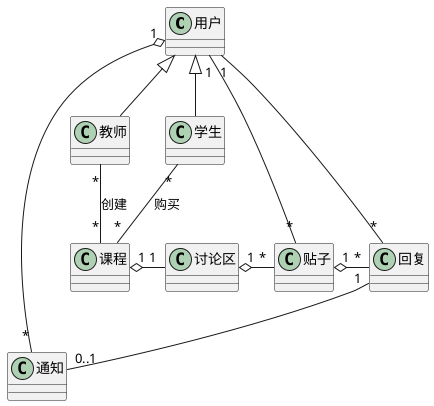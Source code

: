 @startuml

class "用户" as User
class "学生" as Student
class "教师" as Teacher
class "课程" as Class
class "讨论区" as PostArea
class "贴子" as Post
class "回复" as Comment
class "通知" as Notification

Class "1" o- "1" PostArea
PostArea "1" o- "*" Post
Post "1" o- "*" Comment
Comment "1" -- "0..1" Notification

User <|-- Student
User <|-- Teacher

User "1" -- "*" Comment
User "1" -- "*" Post
User "1" o- "*" Notification

Student "*" -- "*" Class: "购买"
Teacher "*" -- "*" Class: "创建"

@enduml
